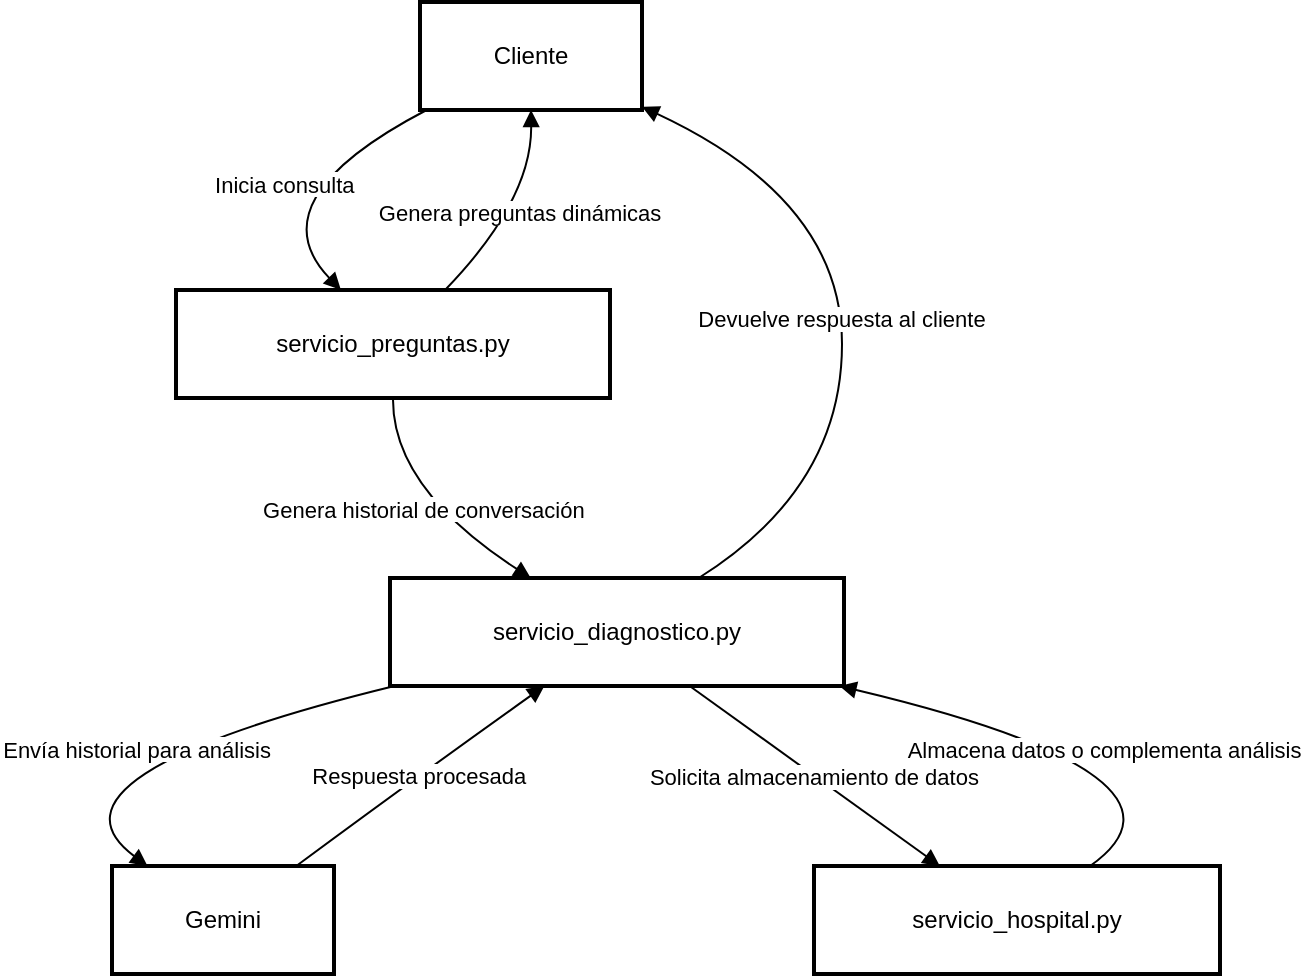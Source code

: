 <mxfile version="26.1.3">
  <diagram name="Page-1" id="SKjYtJoIedTVVzi5Itgg">
    <mxGraphModel>
      <root>
        <mxCell id="0" />
        <mxCell id="1" parent="0" />
        <mxCell id="2" value="Cliente" style="whiteSpace=wrap;strokeWidth=2;" vertex="1" parent="1">
          <mxGeometry x="305" y="8" width="111" height="54" as="geometry" />
        </mxCell>
        <mxCell id="3" value="servicio_preguntas.py" style="whiteSpace=wrap;strokeWidth=2;" vertex="1" parent="1">
          <mxGeometry x="183" y="152" width="217" height="54" as="geometry" />
        </mxCell>
        <mxCell id="4" value="servicio_diagnostico.py" style="whiteSpace=wrap;strokeWidth=2;" vertex="1" parent="1">
          <mxGeometry x="290" y="296" width="227" height="54" as="geometry" />
        </mxCell>
        <mxCell id="5" value="Gemini" style="whiteSpace=wrap;strokeWidth=2;" vertex="1" parent="1">
          <mxGeometry x="151" y="440" width="111" height="54" as="geometry" />
        </mxCell>
        <mxCell id="6" value="servicio_hospital.py" style="whiteSpace=wrap;strokeWidth=2;" vertex="1" parent="1">
          <mxGeometry x="502" y="440" width="203" height="54" as="geometry" />
        </mxCell>
        <mxCell id="7" value="Inicia consulta" style="curved=1;startArrow=none;endArrow=block;exitX=0.03;exitY=1;entryX=0.38;entryY=0;" edge="1" parent="1" source="2" target="3">
          <mxGeometry relative="1" as="geometry">
            <Array as="points">
              <mxPoint x="222" y="107" />
            </Array>
          </mxGeometry>
        </mxCell>
        <mxCell id="8" value="Genera preguntas dinámicas" style="curved=1;startArrow=none;endArrow=block;exitX=0.62;exitY=0;entryX=0.5;entryY=1;" edge="1" parent="1" source="3" target="2">
          <mxGeometry relative="1" as="geometry">
            <Array as="points">
              <mxPoint x="361" y="107" />
            </Array>
          </mxGeometry>
        </mxCell>
        <mxCell id="9" value="Genera historial de conversación" style="curved=1;startArrow=none;endArrow=block;exitX=0.5;exitY=1;entryX=0.31;entryY=0;" edge="1" parent="1" source="3" target="4">
          <mxGeometry relative="1" as="geometry">
            <Array as="points">
              <mxPoint x="291" y="251" />
            </Array>
          </mxGeometry>
        </mxCell>
        <mxCell id="10" value="Envía historial para análisis" style="curved=1;startArrow=none;endArrow=block;exitX=0.01;exitY=1;entryX=0.16;entryY=0;" edge="1" parent="1" source="4" target="5">
          <mxGeometry relative="1" as="geometry">
            <Array as="points">
              <mxPoint x="108" y="395" />
            </Array>
          </mxGeometry>
        </mxCell>
        <mxCell id="11" value="Respuesta procesada" style="curved=1;startArrow=none;endArrow=block;exitX=0.83;exitY=0;entryX=0.34;entryY=1;" edge="1" parent="1" source="5" target="4">
          <mxGeometry relative="1" as="geometry">
            <Array as="points">
              <mxPoint x="304" y="395" />
            </Array>
          </mxGeometry>
        </mxCell>
        <mxCell id="12" value="Devuelve respuesta al cliente" style="curved=1;startArrow=none;endArrow=block;exitX=0.68;exitY=0;entryX=1.01;entryY=0.98;" edge="1" parent="1" source="4" target="2">
          <mxGeometry relative="1" as="geometry">
            <Array as="points">
              <mxPoint x="516" y="251" />
              <mxPoint x="516" y="107" />
            </Array>
          </mxGeometry>
        </mxCell>
        <mxCell id="13" value="Solicita almacenamiento de datos" style="curved=1;startArrow=none;endArrow=block;exitX=0.66;exitY=1;entryX=0.31;entryY=0;" edge="1" parent="1" source="4" target="6">
          <mxGeometry relative="1" as="geometry">
            <Array as="points">
              <mxPoint x="502" y="395" />
            </Array>
          </mxGeometry>
        </mxCell>
        <mxCell id="14" value="Almacena datos o complementa análisis" style="curved=1;startArrow=none;endArrow=block;exitX=0.68;exitY=0;entryX=0.99;entryY=1;" edge="1" parent="1" source="6" target="4">
          <mxGeometry relative="1" as="geometry">
            <Array as="points">
              <mxPoint x="704" y="395" />
            </Array>
          </mxGeometry>
        </mxCell>
      </root>
    </mxGraphModel>
  </diagram>
</mxfile>
